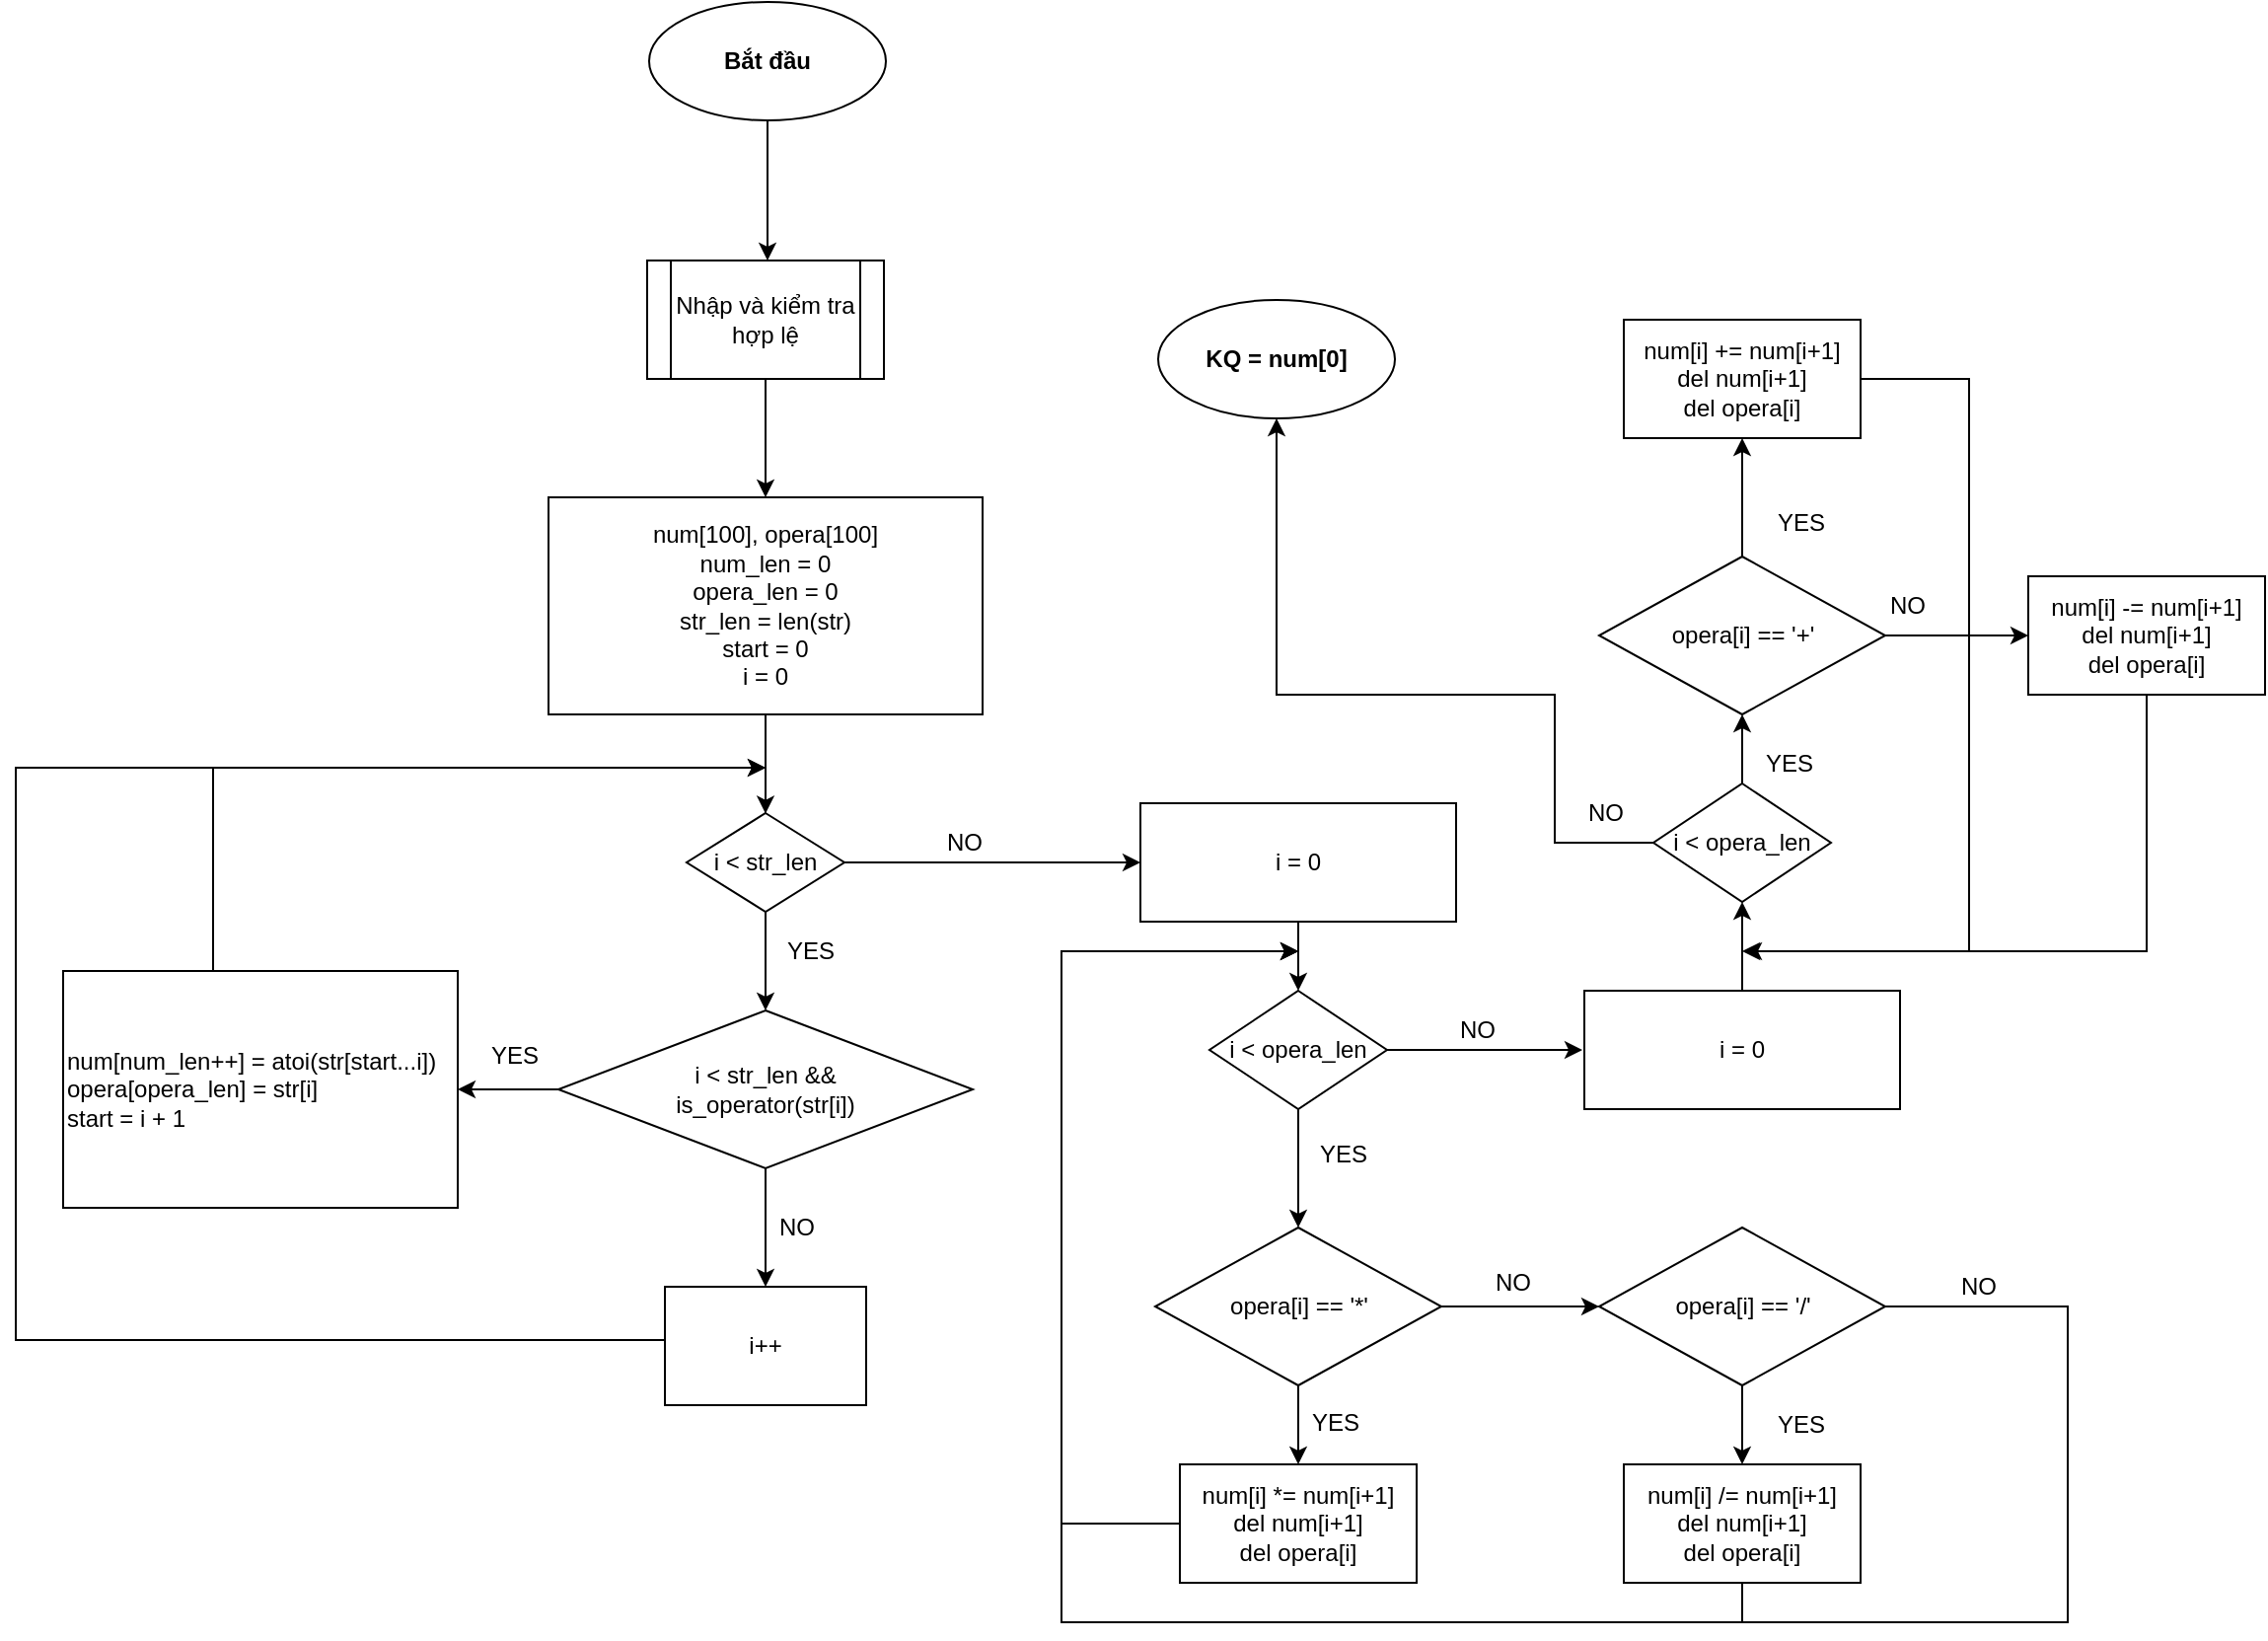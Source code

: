 <mxfile version="10.7.3" type="github"><diagram id="MiTC2jkplzuPGz0NHDVA" name="Page-1"><mxGraphModel dx="1341" dy="776" grid="1" gridSize="10" guides="1" tooltips="1" connect="1" arrows="1" fold="1" page="1" pageScale="1" pageWidth="1100" pageHeight="1700" math="0" shadow="0"><root><mxCell id="0"/><mxCell id="1" parent="0"/><mxCell id="4yLBsHHEkvjP42NjVN33-5" style="edgeStyle=orthogonalEdgeStyle;rounded=0;orthogonalLoop=1;jettySize=auto;html=1;entryX=0.55;entryY=0.183;entryDx=0;entryDy=0;entryPerimeter=0;" parent="1" source="4yLBsHHEkvjP42NjVN33-2" edge="1"><mxGeometry relative="1" as="geometry"><mxPoint x="401" y="360" as="targetPoint"/></mxGeometry></mxCell><mxCell id="4yLBsHHEkvjP42NjVN33-2" value="Bắt đầu" style="ellipse;whiteSpace=wrap;html=1;fontStyle=1" parent="1" vertex="1"><mxGeometry x="341" y="229" width="120" height="60" as="geometry"/></mxCell><mxCell id="4yLBsHHEkvjP42NjVN33-10" style="edgeStyle=orthogonalEdgeStyle;rounded=0;orthogonalLoop=1;jettySize=auto;html=1;exitX=0.5;exitY=1;exitDx=0;exitDy=0;entryX=0.5;entryY=0;entryDx=0;entryDy=0;" parent="1" edge="1"><mxGeometry relative="1" as="geometry"><mxPoint x="400" y="480" as="targetPoint"/><mxPoint x="400" y="420" as="sourcePoint"/></mxGeometry></mxCell><mxCell id="a_cbIWtEIsXD5olSU7jN-3" style="edgeStyle=orthogonalEdgeStyle;rounded=0;orthogonalLoop=1;jettySize=auto;html=1;exitX=0.5;exitY=1;exitDx=0;exitDy=0;" parent="1" source="a_cbIWtEIsXD5olSU7jN-1" edge="1"><mxGeometry relative="1" as="geometry"><mxPoint x="400" y="640.279" as="targetPoint"/></mxGeometry></mxCell><mxCell id="a_cbIWtEIsXD5olSU7jN-1" value="num[100], opera[100]&lt;br&gt;num_len = 0&lt;br&gt;opera_len = 0&lt;br&gt;str_len = len(str)&lt;br&gt;start = 0&lt;br&gt;i = 0&lt;br&gt;" style="rounded=0;whiteSpace=wrap;html=1;" parent="1" vertex="1"><mxGeometry x="290" y="480" width="220" height="110" as="geometry"/></mxCell><mxCell id="a_cbIWtEIsXD5olSU7jN-5" style="edgeStyle=orthogonalEdgeStyle;rounded=0;orthogonalLoop=1;jettySize=auto;html=1;exitX=0.5;exitY=1;exitDx=0;exitDy=0;entryX=0.5;entryY=0;entryDx=0;entryDy=0;" parent="1" source="a_cbIWtEIsXD5olSU7jN-7" target="a_cbIWtEIsXD5olSU7jN-4" edge="1"><mxGeometry relative="1" as="geometry"><mxPoint x="505" y="770" as="sourcePoint"/></mxGeometry></mxCell><mxCell id="a_cbIWtEIsXD5olSU7jN-20" style="edgeStyle=orthogonalEdgeStyle;rounded=0;orthogonalLoop=1;jettySize=auto;html=1;exitX=0;exitY=0.5;exitDx=0;exitDy=0;" parent="1" edge="1"><mxGeometry relative="1" as="geometry"><mxPoint x="400" y="617" as="targetPoint"/><mxPoint x="349" y="907" as="sourcePoint"/><Array as="points"><mxPoint x="20" y="907"/><mxPoint x="20" y="617"/></Array></mxGeometry></mxCell><mxCell id="a_cbIWtEIsXD5olSU7jN-4" value="i++&lt;br&gt;" style="rounded=0;whiteSpace=wrap;html=1;" parent="1" vertex="1"><mxGeometry x="349" y="880" width="102" height="60" as="geometry"/></mxCell><mxCell id="a_cbIWtEIsXD5olSU7jN-10" value="" style="edgeStyle=orthogonalEdgeStyle;rounded=0;orthogonalLoop=1;jettySize=auto;html=1;" parent="1" source="a_cbIWtEIsXD5olSU7jN-6" target="a_cbIWtEIsXD5olSU7jN-7" edge="1"><mxGeometry relative="1" as="geometry"/></mxCell><mxCell id="a_cbIWtEIsXD5olSU7jN-22" style="edgeStyle=orthogonalEdgeStyle;rounded=0;orthogonalLoop=1;jettySize=auto;html=1;exitX=1;exitY=0.5;exitDx=0;exitDy=0;" parent="1" source="a_cbIWtEIsXD5olSU7jN-6" target="a_cbIWtEIsXD5olSU7jN-21" edge="1"><mxGeometry relative="1" as="geometry"/></mxCell><mxCell id="a_cbIWtEIsXD5olSU7jN-6" value="i &amp;lt; str_len" style="rhombus;whiteSpace=wrap;html=1;" parent="1" vertex="1"><mxGeometry x="360" y="640" width="80" height="50" as="geometry"/></mxCell><mxCell id="a_cbIWtEIsXD5olSU7jN-14" value="" style="edgeStyle=orthogonalEdgeStyle;rounded=0;orthogonalLoop=1;jettySize=auto;html=1;entryX=1;entryY=0.5;entryDx=0;entryDy=0;" parent="1" source="a_cbIWtEIsXD5olSU7jN-7" target="a_cbIWtEIsXD5olSU7jN-12" edge="1"><mxGeometry relative="1" as="geometry"><mxPoint x="215" y="780" as="targetPoint"/></mxGeometry></mxCell><mxCell id="a_cbIWtEIsXD5olSU7jN-7" value="i &amp;lt; str_len &amp;amp;&amp;amp; &lt;br&gt;is_operator(str[i])" style="rhombus;whiteSpace=wrap;html=1;align=center;" parent="1" vertex="1"><mxGeometry x="295" y="740" width="210" height="80" as="geometry"/></mxCell><mxCell id="a_cbIWtEIsXD5olSU7jN-11" value="NO" style="text;html=1;resizable=0;points=[];autosize=1;align=left;verticalAlign=top;spacingTop=-4;" parent="1" vertex="1"><mxGeometry x="405" y="840" width="30" height="20" as="geometry"/></mxCell><mxCell id="a_cbIWtEIsXD5olSU7jN-17" style="edgeStyle=orthogonalEdgeStyle;rounded=0;orthogonalLoop=1;jettySize=auto;html=1;" parent="1" source="a_cbIWtEIsXD5olSU7jN-12" edge="1"><mxGeometry relative="1" as="geometry"><mxPoint x="400" y="617" as="targetPoint"/><mxPoint x="120" y="717" as="sourcePoint"/><Array as="points"><mxPoint x="120" y="617"/></Array></mxGeometry></mxCell><mxCell id="a_cbIWtEIsXD5olSU7jN-12" value="num[num_len++] = atoi(str[start...i])&lt;br&gt;opera[opera_len] = str[i]&lt;br&gt;start = i + 1&lt;br&gt;" style="rounded=0;whiteSpace=wrap;html=1;align=left;" parent="1" vertex="1"><mxGeometry x="44" y="720" width="200" height="120" as="geometry"/></mxCell><mxCell id="a_cbIWtEIsXD5olSU7jN-15" value="YES" style="text;html=1;resizable=0;points=[];autosize=1;align=left;verticalAlign=top;spacingTop=-4;" parent="1" vertex="1"><mxGeometry x="259" y="753" width="40" height="20" as="geometry"/></mxCell><mxCell id="a_cbIWtEIsXD5olSU7jN-16" value="YES" style="text;html=1;resizable=0;points=[];autosize=1;align=left;verticalAlign=top;spacingTop=-4;" parent="1" vertex="1"><mxGeometry x="409" y="700" width="40" height="20" as="geometry"/></mxCell><mxCell id="a_cbIWtEIsXD5olSU7jN-25" value="" style="edgeStyle=orthogonalEdgeStyle;rounded=0;orthogonalLoop=1;jettySize=auto;html=1;" parent="1" source="a_cbIWtEIsXD5olSU7jN-21" target="a_cbIWtEIsXD5olSU7jN-24" edge="1"><mxGeometry relative="1" as="geometry"/></mxCell><mxCell id="a_cbIWtEIsXD5olSU7jN-21" value="i = 0" style="rounded=0;whiteSpace=wrap;html=1;align=center;" parent="1" vertex="1"><mxGeometry x="590" y="635" width="160" height="60" as="geometry"/></mxCell><mxCell id="a_cbIWtEIsXD5olSU7jN-23" value="NO" style="text;html=1;resizable=0;points=[];autosize=1;align=left;verticalAlign=top;spacingTop=-4;" parent="1" vertex="1"><mxGeometry x="490" y="645" width="30" height="20" as="geometry"/></mxCell><mxCell id="a_cbIWtEIsXD5olSU7jN-27" style="edgeStyle=orthogonalEdgeStyle;rounded=0;orthogonalLoop=1;jettySize=auto;html=1;exitX=0.5;exitY=1;exitDx=0;exitDy=0;entryX=0.5;entryY=0;entryDx=0;entryDy=0;" parent="1" source="a_cbIWtEIsXD5olSU7jN-24" edge="1"><mxGeometry relative="1" as="geometry"><mxPoint x="670" y="850" as="targetPoint"/></mxGeometry></mxCell><mxCell id="a_cbIWtEIsXD5olSU7jN-40" style="edgeStyle=orthogonalEdgeStyle;rounded=0;orthogonalLoop=1;jettySize=auto;html=1;exitX=1;exitY=0.5;exitDx=0;exitDy=0;" parent="1" source="a_cbIWtEIsXD5olSU7jN-24" edge="1"><mxGeometry relative="1" as="geometry"><mxPoint x="814" y="760" as="targetPoint"/></mxGeometry></mxCell><mxCell id="a_cbIWtEIsXD5olSU7jN-24" value="i &amp;lt; opera_len" style="rhombus;whiteSpace=wrap;html=1;" parent="1" vertex="1"><mxGeometry x="625" y="730" width="90" height="60" as="geometry"/></mxCell><mxCell id="a_cbIWtEIsXD5olSU7jN-30" style="edgeStyle=orthogonalEdgeStyle;rounded=0;orthogonalLoop=1;jettySize=auto;html=1;exitX=0.5;exitY=1;exitDx=0;exitDy=0;entryX=0.5;entryY=0;entryDx=0;entryDy=0;" parent="1" source="a_cbIWtEIsXD5olSU7jN-28" target="a_cbIWtEIsXD5olSU7jN-29" edge="1"><mxGeometry relative="1" as="geometry"/></mxCell><mxCell id="a_cbIWtEIsXD5olSU7jN-35" value="" style="edgeStyle=orthogonalEdgeStyle;rounded=0;orthogonalLoop=1;jettySize=auto;html=1;" parent="1" source="a_cbIWtEIsXD5olSU7jN-28" target="a_cbIWtEIsXD5olSU7jN-34" edge="1"><mxGeometry relative="1" as="geometry"/></mxCell><mxCell id="a_cbIWtEIsXD5olSU7jN-28" value="opera[i] == '*'&lt;br&gt;" style="rhombus;whiteSpace=wrap;html=1;" parent="1" vertex="1"><mxGeometry x="597.5" y="850" width="145" height="80" as="geometry"/></mxCell><mxCell id="a_cbIWtEIsXD5olSU7jN-37" style="edgeStyle=orthogonalEdgeStyle;rounded=0;orthogonalLoop=1;jettySize=auto;html=1;exitX=0.5;exitY=1;exitDx=0;exitDy=0;entryX=0.5;entryY=0;entryDx=0;entryDy=0;" parent="1" source="a_cbIWtEIsXD5olSU7jN-34" target="a_cbIWtEIsXD5olSU7jN-36" edge="1"><mxGeometry relative="1" as="geometry"/></mxCell><mxCell id="a_cbIWtEIsXD5olSU7jN-62" style="edgeStyle=orthogonalEdgeStyle;rounded=0;orthogonalLoop=1;jettySize=auto;html=1;exitX=1;exitY=0.5;exitDx=0;exitDy=0;" parent="1" source="a_cbIWtEIsXD5olSU7jN-34" edge="1"><mxGeometry relative="1" as="geometry"><mxPoint x="670" y="710" as="targetPoint"/><Array as="points"><mxPoint x="1060" y="890"/><mxPoint x="1060" y="1050"/><mxPoint x="550" y="1050"/><mxPoint x="550" y="710"/></Array></mxGeometry></mxCell><mxCell id="a_cbIWtEIsXD5olSU7jN-34" value="opera[i] == '/'&lt;br&gt;" style="rhombus;whiteSpace=wrap;html=1;" parent="1" vertex="1"><mxGeometry x="822.5" y="850" width="145" height="80" as="geometry"/></mxCell><mxCell id="a_cbIWtEIsXD5olSU7jN-31" style="edgeStyle=orthogonalEdgeStyle;rounded=0;orthogonalLoop=1;jettySize=auto;html=1;exitX=0;exitY=0.5;exitDx=0;exitDy=0;" parent="1" source="a_cbIWtEIsXD5olSU7jN-29" edge="1"><mxGeometry relative="1" as="geometry"><mxPoint x="670" y="710" as="targetPoint"/><Array as="points"><mxPoint x="550" y="1000"/><mxPoint x="550" y="710"/></Array></mxGeometry></mxCell><mxCell id="a_cbIWtEIsXD5olSU7jN-29" value="num[i] *= num[i+1]&lt;br&gt;del num[i+1]&lt;br&gt;del opera[i]&lt;br&gt;" style="rounded=0;whiteSpace=wrap;html=1;align=center;" parent="1" vertex="1"><mxGeometry x="610" y="970" width="120" height="60" as="geometry"/></mxCell><mxCell id="a_cbIWtEIsXD5olSU7jN-32" value="YES" style="text;html=1;resizable=0;points=[];autosize=1;align=left;verticalAlign=top;spacingTop=-4;" parent="1" vertex="1"><mxGeometry x="675" y="939" width="40" height="20" as="geometry"/></mxCell><mxCell id="a_cbIWtEIsXD5olSU7jN-33" value="YES" style="text;html=1;resizable=0;points=[];autosize=1;align=left;verticalAlign=top;spacingTop=-4;" parent="1" vertex="1"><mxGeometry x="679" y="803" width="40" height="20" as="geometry"/></mxCell><mxCell id="a_cbIWtEIsXD5olSU7jN-38" style="edgeStyle=orthogonalEdgeStyle;rounded=0;orthogonalLoop=1;jettySize=auto;html=1;exitX=0.5;exitY=1;exitDx=0;exitDy=0;" parent="1" source="a_cbIWtEIsXD5olSU7jN-36" edge="1"><mxGeometry relative="1" as="geometry"><mxPoint x="670" y="710" as="targetPoint"/><Array as="points"><mxPoint x="895" y="1050"/><mxPoint x="550" y="1050"/><mxPoint x="550" y="710"/></Array></mxGeometry></mxCell><mxCell id="a_cbIWtEIsXD5olSU7jN-36" value="num[i] /= num[i+1]&lt;br&gt;del num[i+1]&lt;br&gt;del opera[i]&lt;br&gt;" style="rounded=0;whiteSpace=wrap;html=1;align=center;" parent="1" vertex="1"><mxGeometry x="835" y="970" width="120" height="60" as="geometry"/></mxCell><mxCell id="a_cbIWtEIsXD5olSU7jN-43" style="edgeStyle=orthogonalEdgeStyle;rounded=0;orthogonalLoop=1;jettySize=auto;html=1;exitX=0.5;exitY=0;exitDx=0;exitDy=0;entryX=0.5;entryY=1;entryDx=0;entryDy=0;" parent="1" source="a_cbIWtEIsXD5olSU7jN-39" target="a_cbIWtEIsXD5olSU7jN-42" edge="1"><mxGeometry relative="1" as="geometry"/></mxCell><mxCell id="a_cbIWtEIsXD5olSU7jN-39" value="i = 0" style="rounded=0;whiteSpace=wrap;html=1;align=center;" parent="1" vertex="1"><mxGeometry x="815" y="730" width="160" height="60" as="geometry"/></mxCell><mxCell id="a_cbIWtEIsXD5olSU7jN-41" value="NO" style="text;html=1;resizable=0;points=[];autosize=1;align=left;verticalAlign=top;spacingTop=-4;" parent="1" vertex="1"><mxGeometry x="750" y="740" width="30" height="20" as="geometry"/></mxCell><mxCell id="a_cbIWtEIsXD5olSU7jN-46" style="edgeStyle=orthogonalEdgeStyle;rounded=0;orthogonalLoop=1;jettySize=auto;html=1;exitX=0.5;exitY=0;exitDx=0;exitDy=0;entryX=0.5;entryY=1;entryDx=0;entryDy=0;" parent="1" source="a_cbIWtEIsXD5olSU7jN-42" target="a_cbIWtEIsXD5olSU7jN-44" edge="1"><mxGeometry relative="1" as="geometry"/></mxCell><mxCell id="a_cbIWtEIsXD5olSU7jN-60" style="edgeStyle=orthogonalEdgeStyle;rounded=0;orthogonalLoop=1;jettySize=auto;html=1;exitX=0;exitY=0.5;exitDx=0;exitDy=0;" parent="1" source="a_cbIWtEIsXD5olSU7jN-42" target="a_cbIWtEIsXD5olSU7jN-59" edge="1"><mxGeometry relative="1" as="geometry"><Array as="points"><mxPoint x="800" y="655"/><mxPoint x="800" y="580"/><mxPoint x="659" y="580"/></Array></mxGeometry></mxCell><mxCell id="a_cbIWtEIsXD5olSU7jN-42" value="i &amp;lt; opera_len" style="rhombus;whiteSpace=wrap;html=1;" parent="1" vertex="1"><mxGeometry x="850" y="625" width="90" height="60" as="geometry"/></mxCell><mxCell id="a_cbIWtEIsXD5olSU7jN-47" style="edgeStyle=orthogonalEdgeStyle;rounded=0;orthogonalLoop=1;jettySize=auto;html=1;exitX=0.5;exitY=0;exitDx=0;exitDy=0;entryX=0.5;entryY=1;entryDx=0;entryDy=0;" parent="1" source="a_cbIWtEIsXD5olSU7jN-44" target="a_cbIWtEIsXD5olSU7jN-45" edge="1"><mxGeometry relative="1" as="geometry"/></mxCell><mxCell id="a_cbIWtEIsXD5olSU7jN-52" style="edgeStyle=orthogonalEdgeStyle;rounded=0;orthogonalLoop=1;jettySize=auto;html=1;exitX=1;exitY=0.5;exitDx=0;exitDy=0;entryX=0;entryY=0.5;entryDx=0;entryDy=0;" parent="1" source="a_cbIWtEIsXD5olSU7jN-44" target="a_cbIWtEIsXD5olSU7jN-56" edge="1"><mxGeometry relative="1" as="geometry"><mxPoint x="755" y="550" as="targetPoint"/></mxGeometry></mxCell><mxCell id="a_cbIWtEIsXD5olSU7jN-44" value="opera[i] == '+'&lt;br&gt;" style="rhombus;whiteSpace=wrap;html=1;" parent="1" vertex="1"><mxGeometry x="822.5" y="510" width="145" height="80" as="geometry"/></mxCell><mxCell id="a_cbIWtEIsXD5olSU7jN-58" style="edgeStyle=orthogonalEdgeStyle;rounded=0;orthogonalLoop=1;jettySize=auto;html=1;exitX=1;exitY=0.5;exitDx=0;exitDy=0;" parent="1" source="a_cbIWtEIsXD5olSU7jN-45" edge="1"><mxGeometry relative="1" as="geometry"><mxPoint x="896" y="710" as="targetPoint"/><mxPoint x="951" y="410" as="sourcePoint"/><Array as="points"><mxPoint x="1010" y="420"/><mxPoint x="1010" y="710"/></Array></mxGeometry></mxCell><mxCell id="a_cbIWtEIsXD5olSU7jN-45" value="num[i] += num[i+1]&lt;br&gt;del num[i+1]&lt;br&gt;del opera[i]&lt;br&gt;" style="rounded=0;whiteSpace=wrap;html=1;align=center;" parent="1" vertex="1"><mxGeometry x="835" y="390" width="120" height="60" as="geometry"/></mxCell><mxCell id="a_cbIWtEIsXD5olSU7jN-48" value="YES" style="text;html=1;resizable=0;points=[];autosize=1;align=left;verticalAlign=top;spacingTop=-4;" parent="1" vertex="1"><mxGeometry x="905" y="605" width="40" height="20" as="geometry"/></mxCell><mxCell id="a_cbIWtEIsXD5olSU7jN-49" value="YES" style="text;html=1;resizable=0;points=[];autosize=1;align=left;verticalAlign=top;spacingTop=-4;" parent="1" vertex="1"><mxGeometry x="911" y="483" width="40" height="20" as="geometry"/></mxCell><mxCell id="a_cbIWtEIsXD5olSU7jN-53" value="NO" style="text;html=1;resizable=0;points=[];autosize=1;align=left;verticalAlign=top;spacingTop=-4;" parent="1" vertex="1"><mxGeometry x="967.5" y="525" width="30" height="20" as="geometry"/></mxCell><mxCell id="a_cbIWtEIsXD5olSU7jN-54" value="NO" style="text;html=1;resizable=0;points=[];autosize=1;align=left;verticalAlign=top;spacingTop=-4;" parent="1" vertex="1"><mxGeometry x="767.5" y="868" width="30" height="20" as="geometry"/></mxCell><mxCell id="a_cbIWtEIsXD5olSU7jN-55" value="YES" style="text;html=1;resizable=0;points=[];autosize=1;align=left;verticalAlign=top;spacingTop=-4;" parent="1" vertex="1"><mxGeometry x="911" y="940" width="40" height="20" as="geometry"/></mxCell><mxCell id="a_cbIWtEIsXD5olSU7jN-57" style="edgeStyle=orthogonalEdgeStyle;rounded=0;orthogonalLoop=1;jettySize=auto;html=1;exitX=0.5;exitY=1;exitDx=0;exitDy=0;" parent="1" source="a_cbIWtEIsXD5olSU7jN-56" edge="1"><mxGeometry relative="1" as="geometry"><mxPoint x="895" y="710" as="targetPoint"/><mxPoint x="640" y="550" as="sourcePoint"/><Array as="points"><mxPoint x="1100" y="710"/></Array></mxGeometry></mxCell><mxCell id="a_cbIWtEIsXD5olSU7jN-56" value="num[i] -= num[i+1]&lt;br&gt;del num[i+1]&lt;br&gt;del opera[i]&lt;br&gt;" style="rounded=0;whiteSpace=wrap;html=1;align=center;" parent="1" vertex="1"><mxGeometry x="1040" y="520" width="120" height="60" as="geometry"/></mxCell><mxCell id="a_cbIWtEIsXD5olSU7jN-59" value="KQ = num[0]" style="ellipse;whiteSpace=wrap;html=1;align=center;fontStyle=1" parent="1" vertex="1"><mxGeometry x="599" y="380" width="120" height="60" as="geometry"/></mxCell><mxCell id="a_cbIWtEIsXD5olSU7jN-61" value="NO" style="text;html=1;resizable=0;points=[];autosize=1;align=left;verticalAlign=top;spacingTop=-4;" parent="1" vertex="1"><mxGeometry x="815" y="630" width="30" height="20" as="geometry"/></mxCell><mxCell id="a_cbIWtEIsXD5olSU7jN-63" value="NO" style="text;html=1;resizable=0;points=[];autosize=1;align=left;verticalAlign=top;spacingTop=-4;" parent="1" vertex="1"><mxGeometry x="1004" y="870" width="30" height="20" as="geometry"/></mxCell><mxCell id="VMLlwK5qGMvNDWFvr5C7-1" value="Nhập và kiểm tra hợp lệ" style="shape=process;whiteSpace=wrap;html=1;backgroundOutline=1;" vertex="1" parent="1"><mxGeometry x="340" y="360" width="120" height="60" as="geometry"/></mxCell></root></mxGraphModel></diagram><diagram id="2vjM6_iNIvkJmzJQGfzq" name="Nhập và kiểm tra hợp lệ"><mxGraphModel dx="1341" dy="2476" grid="1" gridSize="10" guides="1" tooltips="1" connect="1" arrows="1" fold="1" page="1" pageScale="1" pageWidth="1100" pageHeight="1700" math="0" shadow="0"><root><mxCell id="2KNOekJfB5QbQ7n5Mqio-0"/><mxCell id="2KNOekJfB5QbQ7n5Mqio-1" parent="2KNOekJfB5QbQ7n5Mqio-0"/><mxCell id="4WQra_uLuV7fj05cetSg-2" value="" style="edgeStyle=orthogonalEdgeStyle;rounded=0;orthogonalLoop=1;jettySize=auto;html=1;" edge="1" parent="2KNOekJfB5QbQ7n5Mqio-1" source="4WQra_uLuV7fj05cetSg-0" target="4WQra_uLuV7fj05cetSg-1"><mxGeometry relative="1" as="geometry"/></mxCell><mxCell id="4WQra_uLuV7fj05cetSg-0" value="i = 0&lt;br&gt;str_len = len(str)&lt;br&gt;" style="rounded=0;whiteSpace=wrap;html=1;" vertex="1" parent="2KNOekJfB5QbQ7n5Mqio-1"><mxGeometry x="471" y="170" width="120" height="60" as="geometry"/></mxCell><mxCell id="7f-97EcuMMHZ_8uahs_h-4" style="edgeStyle=orthogonalEdgeStyle;rounded=0;orthogonalLoop=1;jettySize=auto;html=1;exitX=0;exitY=0.5;exitDx=0;exitDy=0;" edge="1" parent="2KNOekJfB5QbQ7n5Mqio-1" source="4WQra_uLuV7fj05cetSg-1"><mxGeometry relative="1" as="geometry"><mxPoint x="530" y="20" as="targetPoint"/><Array as="points"><mxPoint x="330" y="330"/><mxPoint x="330" y="20"/></Array></mxGeometry></mxCell><mxCell id="7f-97EcuMMHZ_8uahs_h-7" value="" style="edgeStyle=orthogonalEdgeStyle;rounded=0;orthogonalLoop=1;jettySize=auto;html=1;" edge="1" parent="2KNOekJfB5QbQ7n5Mqio-1" source="4WQra_uLuV7fj05cetSg-1" target="7f-97EcuMMHZ_8uahs_h-6"><mxGeometry relative="1" as="geometry"/></mxCell><mxCell id="4WQra_uLuV7fj05cetSg-1" value="str_len &amp;lt;= 25" style="rhombus;whiteSpace=wrap;html=1;" vertex="1" parent="2KNOekJfB5QbQ7n5Mqio-1"><mxGeometry x="466" y="290" width="130" height="80" as="geometry"/></mxCell><mxCell id="7f-97EcuMMHZ_8uahs_h-3" style="edgeStyle=orthogonalEdgeStyle;rounded=0;orthogonalLoop=1;jettySize=auto;html=1;exitX=0.5;exitY=1;exitDx=0;exitDy=0;entryX=0.5;entryY=0;entryDx=0;entryDy=0;" edge="1" parent="2KNOekJfB5QbQ7n5Mqio-1" source="7f-97EcuMMHZ_8uahs_h-0" target="4WQra_uLuV7fj05cetSg-0"><mxGeometry relative="1" as="geometry"/></mxCell><mxCell id="7f-97EcuMMHZ_8uahs_h-0" value="" style="verticalLabelPosition=bottom;verticalAlign=top;html=1;strokeWidth=2;shape=manualInput;whiteSpace=wrap;rounded=1;size=26;arcSize=11;" vertex="1" parent="2KNOekJfB5QbQ7n5Mqio-1"><mxGeometry x="465" y="60" width="131" height="60" as="geometry"/></mxCell><mxCell id="7f-97EcuMMHZ_8uahs_h-1" value="&lt;span&gt;Nhập biểu thức str&lt;/span&gt;" style="text;html=1;resizable=0;points=[];autosize=1;align=left;verticalAlign=top;spacingTop=-4;" vertex="1" parent="2KNOekJfB5QbQ7n5Mqio-1"><mxGeometry x="480" y="90" width="110" height="20" as="geometry"/></mxCell><mxCell id="7f-97EcuMMHZ_8uahs_h-2" value="" style="endArrow=classic;html=1;entryX=0.504;entryY=0.167;entryDx=0;entryDy=0;entryPerimeter=0;" edge="1" parent="2KNOekJfB5QbQ7n5Mqio-1" target="7f-97EcuMMHZ_8uahs_h-0"><mxGeometry width="50" height="50" relative="1" as="geometry"><mxPoint x="531" as="sourcePoint"/><mxPoint x="510" y="390" as="targetPoint"/></mxGeometry></mxCell><mxCell id="7f-97EcuMMHZ_8uahs_h-5" value="NO" style="text;html=1;resizable=0;points=[];autosize=1;align=left;verticalAlign=top;spacingTop=-4;" vertex="1" parent="2KNOekJfB5QbQ7n5Mqio-1"><mxGeometry x="393" y="308" width="30" height="20" as="geometry"/></mxCell><mxCell id="7f-97EcuMMHZ_8uahs_h-8" style="edgeStyle=orthogonalEdgeStyle;rounded=0;orthogonalLoop=1;jettySize=auto;html=1;exitX=0;exitY=0.5;exitDx=0;exitDy=0;" edge="1" parent="2KNOekJfB5QbQ7n5Mqio-1" source="7f-97EcuMMHZ_8uahs_h-6"><mxGeometry relative="1" as="geometry"><mxPoint x="530" y="20" as="targetPoint"/><Array as="points"><mxPoint x="330" y="490"/><mxPoint x="330" y="20"/></Array></mxGeometry></mxCell><mxCell id="7f-97EcuMMHZ_8uahs_h-11" style="edgeStyle=orthogonalEdgeStyle;rounded=0;orthogonalLoop=1;jettySize=auto;html=1;exitX=0.5;exitY=1;exitDx=0;exitDy=0;" edge="1" parent="2KNOekJfB5QbQ7n5Mqio-1" source="7f-97EcuMMHZ_8uahs_h-6"><mxGeometry relative="1" as="geometry"><mxPoint x="531" y="600" as="targetPoint"/></mxGeometry></mxCell><mxCell id="7f-97EcuMMHZ_8uahs_h-6" value="str[0] &amp;gt;= '0' &amp;amp;&amp;amp; str[0] &amp;lt;= '9'&lt;br&gt;" style="rhombus;whiteSpace=wrap;html=1;" vertex="1" parent="2KNOekJfB5QbQ7n5Mqio-1"><mxGeometry x="441" y="450" width="179" height="80" as="geometry"/></mxCell><mxCell id="7f-97EcuMMHZ_8uahs_h-9" value="NO" style="text;html=1;resizable=0;points=[];autosize=1;align=left;verticalAlign=top;spacingTop=-4;" vertex="1" parent="2KNOekJfB5QbQ7n5Mqio-1"><mxGeometry x="393" y="460" width="30" height="20" as="geometry"/></mxCell><mxCell id="7f-97EcuMMHZ_8uahs_h-10" value="YES" style="text;html=1;resizable=0;points=[];autosize=1;align=left;verticalAlign=top;spacingTop=-4;" vertex="1" parent="2KNOekJfB5QbQ7n5Mqio-1"><mxGeometry x="543" y="392" width="40" height="20" as="geometry"/></mxCell><mxCell id="7f-97EcuMMHZ_8uahs_h-12" value="YES" style="text;html=1;resizable=0;points=[];autosize=1;align=left;verticalAlign=top;spacingTop=-4;" vertex="1" parent="2KNOekJfB5QbQ7n5Mqio-1"><mxGeometry x="543" y="550" width="40" height="20" as="geometry"/></mxCell></root></mxGraphModel></diagram></mxfile>